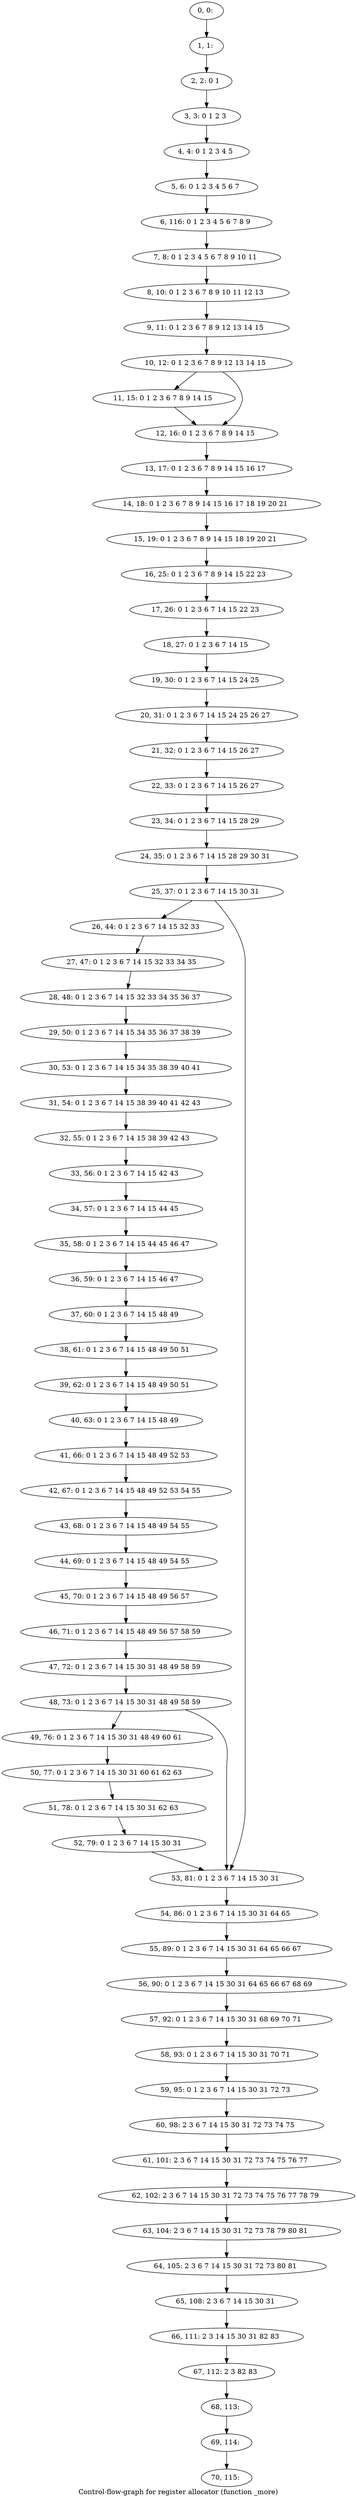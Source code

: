digraph G {
graph [label="Control-flow-graph for register allocator (function _more)"]
0[label="0, 0: "];
1[label="1, 1: "];
2[label="2, 2: 0 1 "];
3[label="3, 3: 0 1 2 3 "];
4[label="4, 4: 0 1 2 3 4 5 "];
5[label="5, 6: 0 1 2 3 4 5 6 7 "];
6[label="6, 116: 0 1 2 3 4 5 6 7 8 9 "];
7[label="7, 8: 0 1 2 3 4 5 6 7 8 9 10 11 "];
8[label="8, 10: 0 1 2 3 6 7 8 9 10 11 12 13 "];
9[label="9, 11: 0 1 2 3 6 7 8 9 12 13 14 15 "];
10[label="10, 12: 0 1 2 3 6 7 8 9 12 13 14 15 "];
11[label="11, 15: 0 1 2 3 6 7 8 9 14 15 "];
12[label="12, 16: 0 1 2 3 6 7 8 9 14 15 "];
13[label="13, 17: 0 1 2 3 6 7 8 9 14 15 16 17 "];
14[label="14, 18: 0 1 2 3 6 7 8 9 14 15 16 17 18 19 20 21 "];
15[label="15, 19: 0 1 2 3 6 7 8 9 14 15 18 19 20 21 "];
16[label="16, 25: 0 1 2 3 6 7 8 9 14 15 22 23 "];
17[label="17, 26: 0 1 2 3 6 7 14 15 22 23 "];
18[label="18, 27: 0 1 2 3 6 7 14 15 "];
19[label="19, 30: 0 1 2 3 6 7 14 15 24 25 "];
20[label="20, 31: 0 1 2 3 6 7 14 15 24 25 26 27 "];
21[label="21, 32: 0 1 2 3 6 7 14 15 26 27 "];
22[label="22, 33: 0 1 2 3 6 7 14 15 26 27 "];
23[label="23, 34: 0 1 2 3 6 7 14 15 28 29 "];
24[label="24, 35: 0 1 2 3 6 7 14 15 28 29 30 31 "];
25[label="25, 37: 0 1 2 3 6 7 14 15 30 31 "];
26[label="26, 44: 0 1 2 3 6 7 14 15 32 33 "];
27[label="27, 47: 0 1 2 3 6 7 14 15 32 33 34 35 "];
28[label="28, 48: 0 1 2 3 6 7 14 15 32 33 34 35 36 37 "];
29[label="29, 50: 0 1 2 3 6 7 14 15 34 35 36 37 38 39 "];
30[label="30, 53: 0 1 2 3 6 7 14 15 34 35 38 39 40 41 "];
31[label="31, 54: 0 1 2 3 6 7 14 15 38 39 40 41 42 43 "];
32[label="32, 55: 0 1 2 3 6 7 14 15 38 39 42 43 "];
33[label="33, 56: 0 1 2 3 6 7 14 15 42 43 "];
34[label="34, 57: 0 1 2 3 6 7 14 15 44 45 "];
35[label="35, 58: 0 1 2 3 6 7 14 15 44 45 46 47 "];
36[label="36, 59: 0 1 2 3 6 7 14 15 46 47 "];
37[label="37, 60: 0 1 2 3 6 7 14 15 48 49 "];
38[label="38, 61: 0 1 2 3 6 7 14 15 48 49 50 51 "];
39[label="39, 62: 0 1 2 3 6 7 14 15 48 49 50 51 "];
40[label="40, 63: 0 1 2 3 6 7 14 15 48 49 "];
41[label="41, 66: 0 1 2 3 6 7 14 15 48 49 52 53 "];
42[label="42, 67: 0 1 2 3 6 7 14 15 48 49 52 53 54 55 "];
43[label="43, 68: 0 1 2 3 6 7 14 15 48 49 54 55 "];
44[label="44, 69: 0 1 2 3 6 7 14 15 48 49 54 55 "];
45[label="45, 70: 0 1 2 3 6 7 14 15 48 49 56 57 "];
46[label="46, 71: 0 1 2 3 6 7 14 15 48 49 56 57 58 59 "];
47[label="47, 72: 0 1 2 3 6 7 14 15 30 31 48 49 58 59 "];
48[label="48, 73: 0 1 2 3 6 7 14 15 30 31 48 49 58 59 "];
49[label="49, 76: 0 1 2 3 6 7 14 15 30 31 48 49 60 61 "];
50[label="50, 77: 0 1 2 3 6 7 14 15 30 31 60 61 62 63 "];
51[label="51, 78: 0 1 2 3 6 7 14 15 30 31 62 63 "];
52[label="52, 79: 0 1 2 3 6 7 14 15 30 31 "];
53[label="53, 81: 0 1 2 3 6 7 14 15 30 31 "];
54[label="54, 86: 0 1 2 3 6 7 14 15 30 31 64 65 "];
55[label="55, 89: 0 1 2 3 6 7 14 15 30 31 64 65 66 67 "];
56[label="56, 90: 0 1 2 3 6 7 14 15 30 31 64 65 66 67 68 69 "];
57[label="57, 92: 0 1 2 3 6 7 14 15 30 31 68 69 70 71 "];
58[label="58, 93: 0 1 2 3 6 7 14 15 30 31 70 71 "];
59[label="59, 95: 0 1 2 3 6 7 14 15 30 31 72 73 "];
60[label="60, 98: 2 3 6 7 14 15 30 31 72 73 74 75 "];
61[label="61, 101: 2 3 6 7 14 15 30 31 72 73 74 75 76 77 "];
62[label="62, 102: 2 3 6 7 14 15 30 31 72 73 74 75 76 77 78 79 "];
63[label="63, 104: 2 3 6 7 14 15 30 31 72 73 78 79 80 81 "];
64[label="64, 105: 2 3 6 7 14 15 30 31 72 73 80 81 "];
65[label="65, 108: 2 3 6 7 14 15 30 31 "];
66[label="66, 111: 2 3 14 15 30 31 82 83 "];
67[label="67, 112: 2 3 82 83 "];
68[label="68, 113: "];
69[label="69, 114: "];
70[label="70, 115: "];
0->1 ;
1->2 ;
2->3 ;
3->4 ;
4->5 ;
5->6 ;
6->7 ;
7->8 ;
8->9 ;
9->10 ;
10->11 ;
10->12 ;
11->12 ;
12->13 ;
13->14 ;
14->15 ;
15->16 ;
16->17 ;
17->18 ;
18->19 ;
19->20 ;
20->21 ;
21->22 ;
22->23 ;
23->24 ;
24->25 ;
25->26 ;
25->53 ;
26->27 ;
27->28 ;
28->29 ;
29->30 ;
30->31 ;
31->32 ;
32->33 ;
33->34 ;
34->35 ;
35->36 ;
36->37 ;
37->38 ;
38->39 ;
39->40 ;
40->41 ;
41->42 ;
42->43 ;
43->44 ;
44->45 ;
45->46 ;
46->47 ;
47->48 ;
48->49 ;
48->53 ;
49->50 ;
50->51 ;
51->52 ;
52->53 ;
53->54 ;
54->55 ;
55->56 ;
56->57 ;
57->58 ;
58->59 ;
59->60 ;
60->61 ;
61->62 ;
62->63 ;
63->64 ;
64->65 ;
65->66 ;
66->67 ;
67->68 ;
68->69 ;
69->70 ;
}
